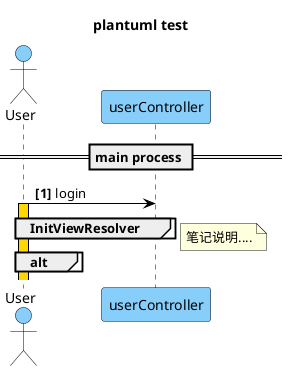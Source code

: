 @startuml
'https://plantuml.com/sequence-diagram

title plantuml test
autonumber "<b>[0]"

skinparam BoxPadding 10
skinparam ParticipantPadding 50
skinparam SequenceBoxBorderColor tranparent

skinparam sequence {
	ArrowColor black
	LifeLineBorderColor black
	ParticipantBorderColor black
	ParticipantBackgroundColor lightskyblue  
	ActorBorderColor black      
	ActorBackgroundColor lightskyblue  
}

actor User as "User"

participant UserController as "userController"
'participant OrderController #red  

== main process ==
User -> UserController: login   
activate User #gold


group InitViewResolver
end group

note right
  笔记说明....
end note


alt
end alt
@enduml
